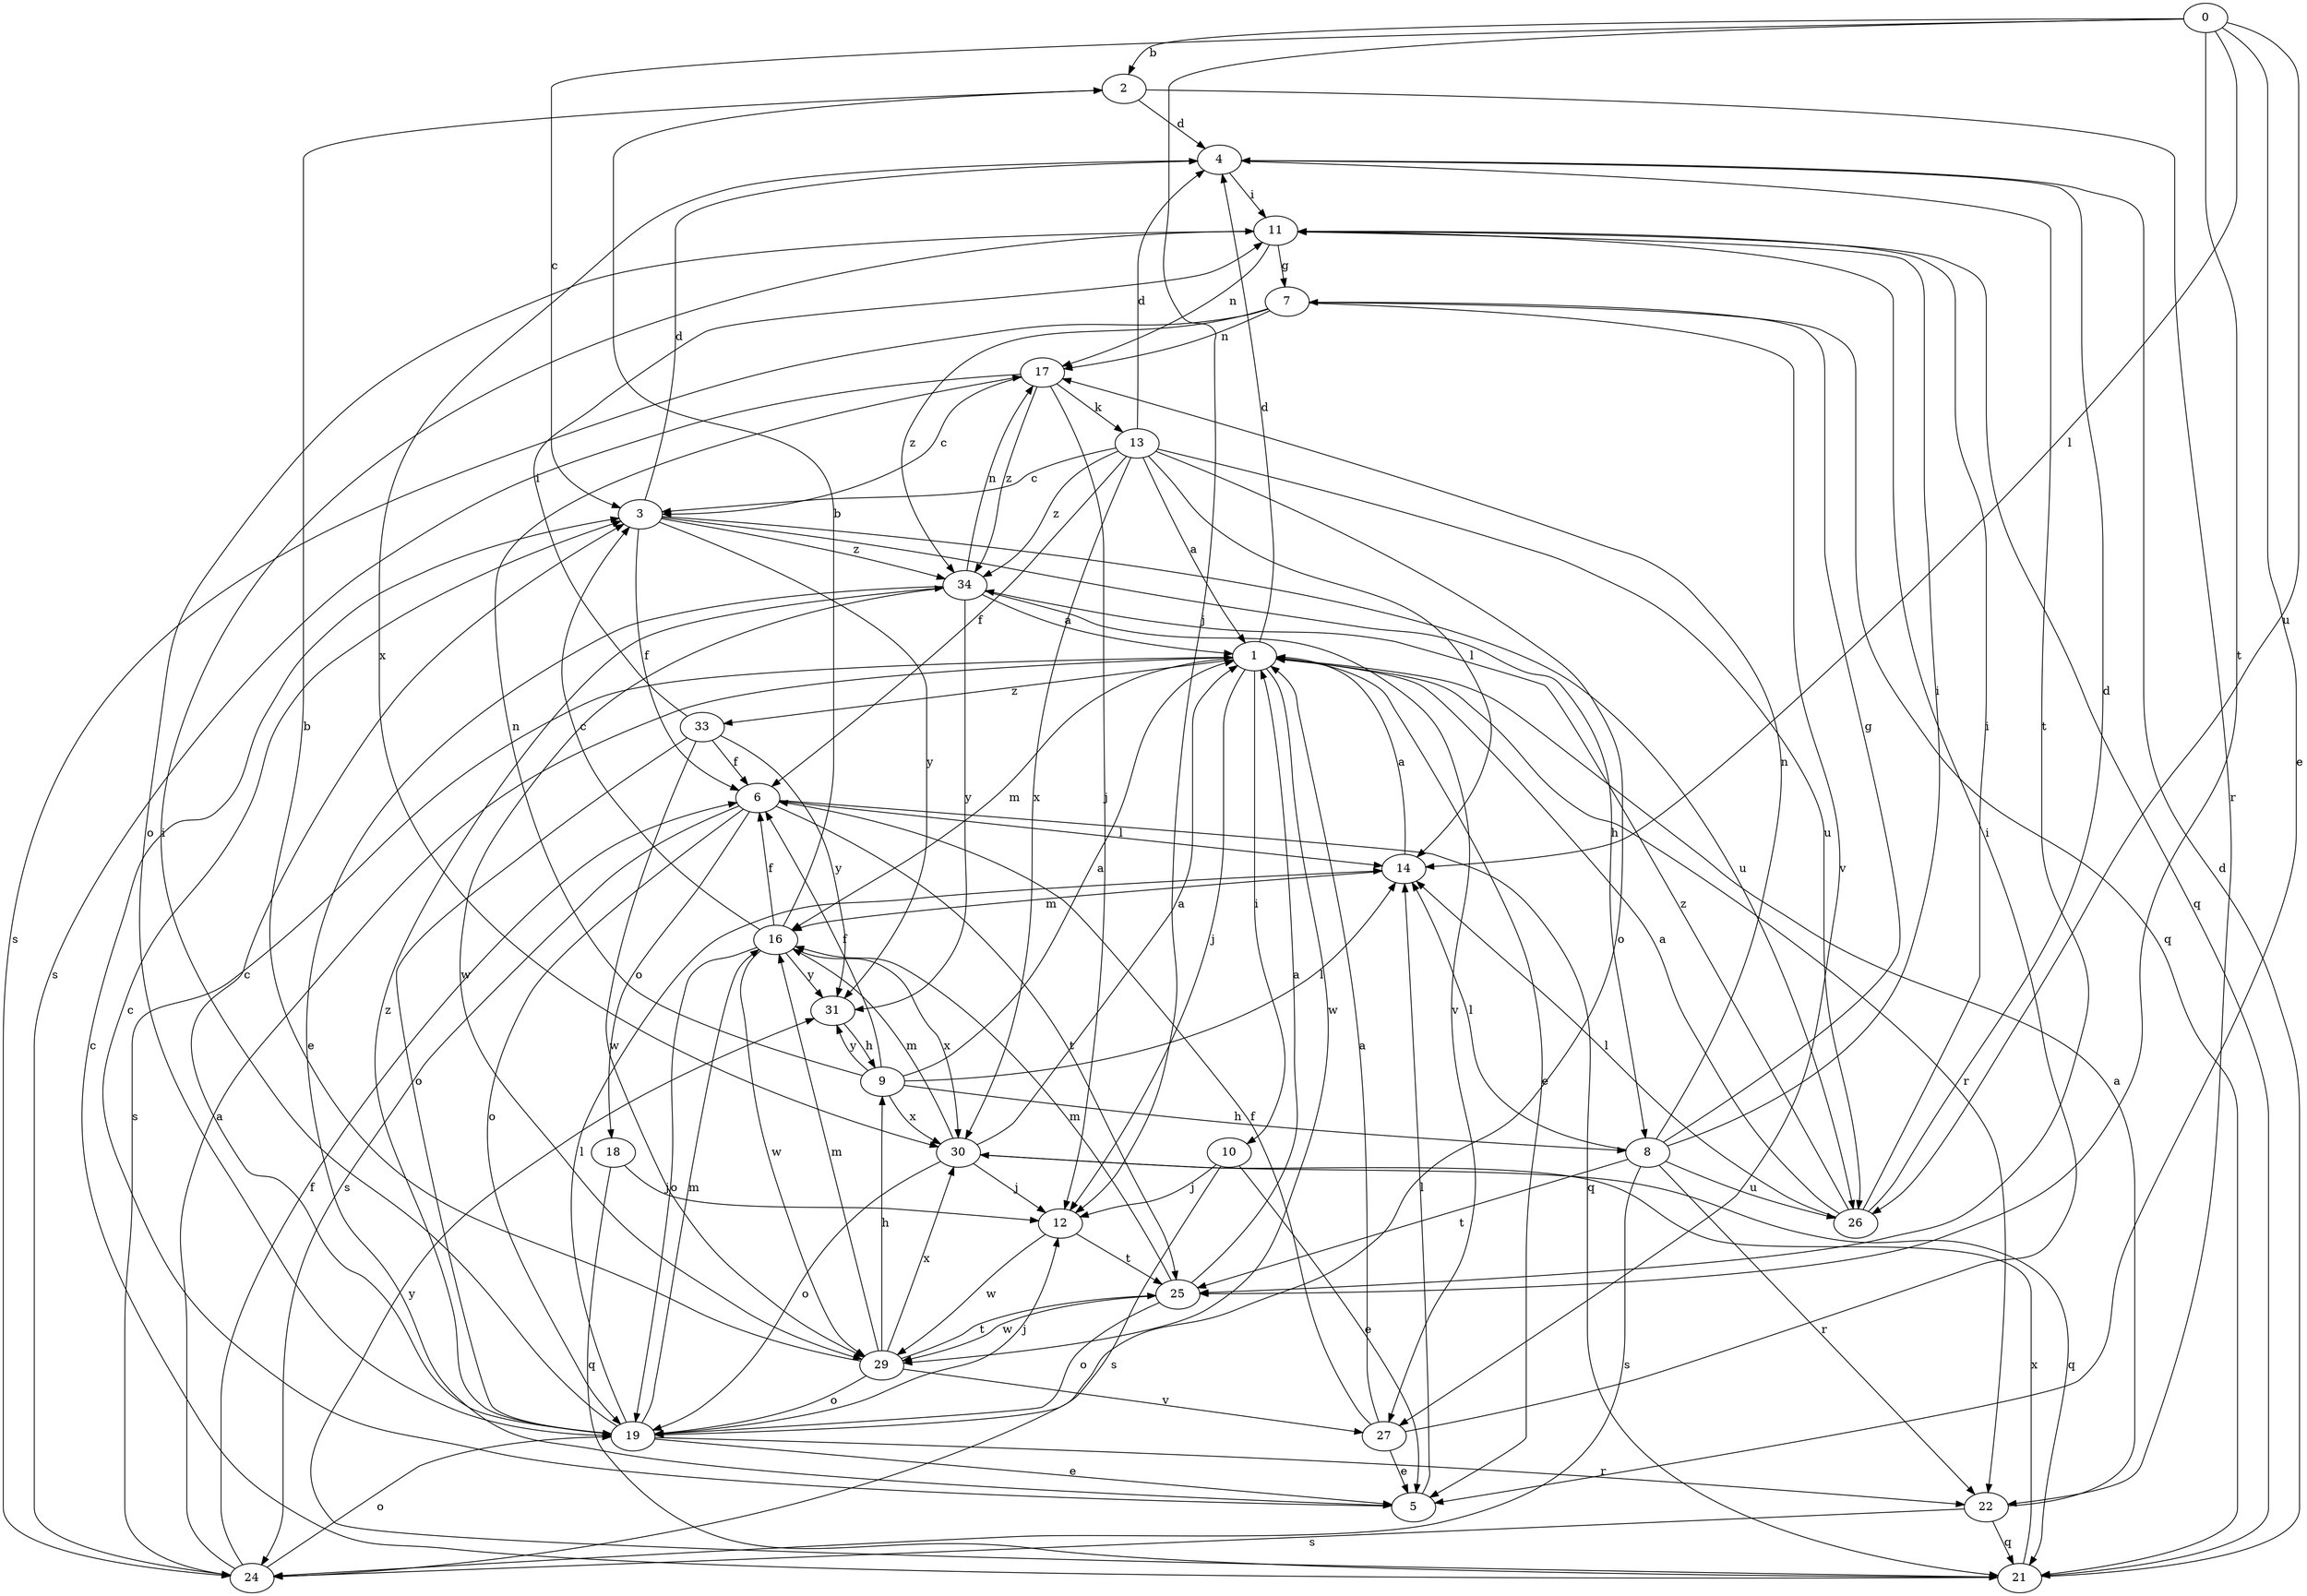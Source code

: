 strict digraph  {
0;
1;
2;
3;
4;
5;
6;
7;
8;
9;
10;
11;
12;
13;
14;
16;
17;
18;
19;
21;
22;
24;
25;
26;
27;
29;
30;
31;
33;
34;
0 -> 2  [label=b];
0 -> 3  [label=c];
0 -> 5  [label=e];
0 -> 12  [label=j];
0 -> 14  [label=l];
0 -> 25  [label=t];
0 -> 26  [label=u];
1 -> 4  [label=d];
1 -> 5  [label=e];
1 -> 10  [label=i];
1 -> 12  [label=j];
1 -> 16  [label=m];
1 -> 22  [label=r];
1 -> 24  [label=s];
1 -> 29  [label=w];
1 -> 33  [label=z];
2 -> 4  [label=d];
2 -> 22  [label=r];
3 -> 4  [label=d];
3 -> 6  [label=f];
3 -> 8  [label=h];
3 -> 26  [label=u];
3 -> 31  [label=y];
3 -> 34  [label=z];
4 -> 11  [label=i];
4 -> 25  [label=t];
4 -> 30  [label=x];
5 -> 3  [label=c];
5 -> 14  [label=l];
6 -> 14  [label=l];
6 -> 18  [label=o];
6 -> 19  [label=o];
6 -> 21  [label=q];
6 -> 24  [label=s];
6 -> 25  [label=t];
7 -> 17  [label=n];
7 -> 21  [label=q];
7 -> 24  [label=s];
7 -> 27  [label=v];
7 -> 34  [label=z];
8 -> 7  [label=g];
8 -> 11  [label=i];
8 -> 14  [label=l];
8 -> 17  [label=n];
8 -> 22  [label=r];
8 -> 24  [label=s];
8 -> 25  [label=t];
8 -> 26  [label=u];
9 -> 1  [label=a];
9 -> 6  [label=f];
9 -> 8  [label=h];
9 -> 14  [label=l];
9 -> 17  [label=n];
9 -> 30  [label=x];
9 -> 31  [label=y];
10 -> 5  [label=e];
10 -> 12  [label=j];
10 -> 24  [label=s];
11 -> 7  [label=g];
11 -> 17  [label=n];
11 -> 19  [label=o];
11 -> 21  [label=q];
12 -> 25  [label=t];
12 -> 29  [label=w];
13 -> 1  [label=a];
13 -> 3  [label=c];
13 -> 4  [label=d];
13 -> 6  [label=f];
13 -> 14  [label=l];
13 -> 19  [label=o];
13 -> 26  [label=u];
13 -> 30  [label=x];
13 -> 34  [label=z];
14 -> 1  [label=a];
14 -> 16  [label=m];
16 -> 2  [label=b];
16 -> 3  [label=c];
16 -> 6  [label=f];
16 -> 19  [label=o];
16 -> 29  [label=w];
16 -> 30  [label=x];
16 -> 31  [label=y];
17 -> 3  [label=c];
17 -> 12  [label=j];
17 -> 13  [label=k];
17 -> 24  [label=s];
17 -> 34  [label=z];
18 -> 12  [label=j];
18 -> 21  [label=q];
19 -> 3  [label=c];
19 -> 5  [label=e];
19 -> 11  [label=i];
19 -> 12  [label=j];
19 -> 14  [label=l];
19 -> 16  [label=m];
19 -> 22  [label=r];
19 -> 34  [label=z];
21 -> 3  [label=c];
21 -> 4  [label=d];
21 -> 30  [label=x];
21 -> 31  [label=y];
22 -> 1  [label=a];
22 -> 21  [label=q];
22 -> 24  [label=s];
24 -> 1  [label=a];
24 -> 6  [label=f];
24 -> 19  [label=o];
25 -> 1  [label=a];
25 -> 16  [label=m];
25 -> 19  [label=o];
25 -> 29  [label=w];
26 -> 1  [label=a];
26 -> 4  [label=d];
26 -> 11  [label=i];
26 -> 14  [label=l];
26 -> 34  [label=z];
27 -> 1  [label=a];
27 -> 5  [label=e];
27 -> 6  [label=f];
27 -> 11  [label=i];
29 -> 2  [label=b];
29 -> 9  [label=h];
29 -> 16  [label=m];
29 -> 19  [label=o];
29 -> 25  [label=t];
29 -> 27  [label=v];
29 -> 30  [label=x];
30 -> 1  [label=a];
30 -> 12  [label=j];
30 -> 16  [label=m];
30 -> 19  [label=o];
30 -> 21  [label=q];
31 -> 9  [label=h];
33 -> 6  [label=f];
33 -> 11  [label=i];
33 -> 19  [label=o];
33 -> 29  [label=w];
33 -> 31  [label=y];
34 -> 1  [label=a];
34 -> 5  [label=e];
34 -> 17  [label=n];
34 -> 27  [label=v];
34 -> 29  [label=w];
34 -> 31  [label=y];
}
